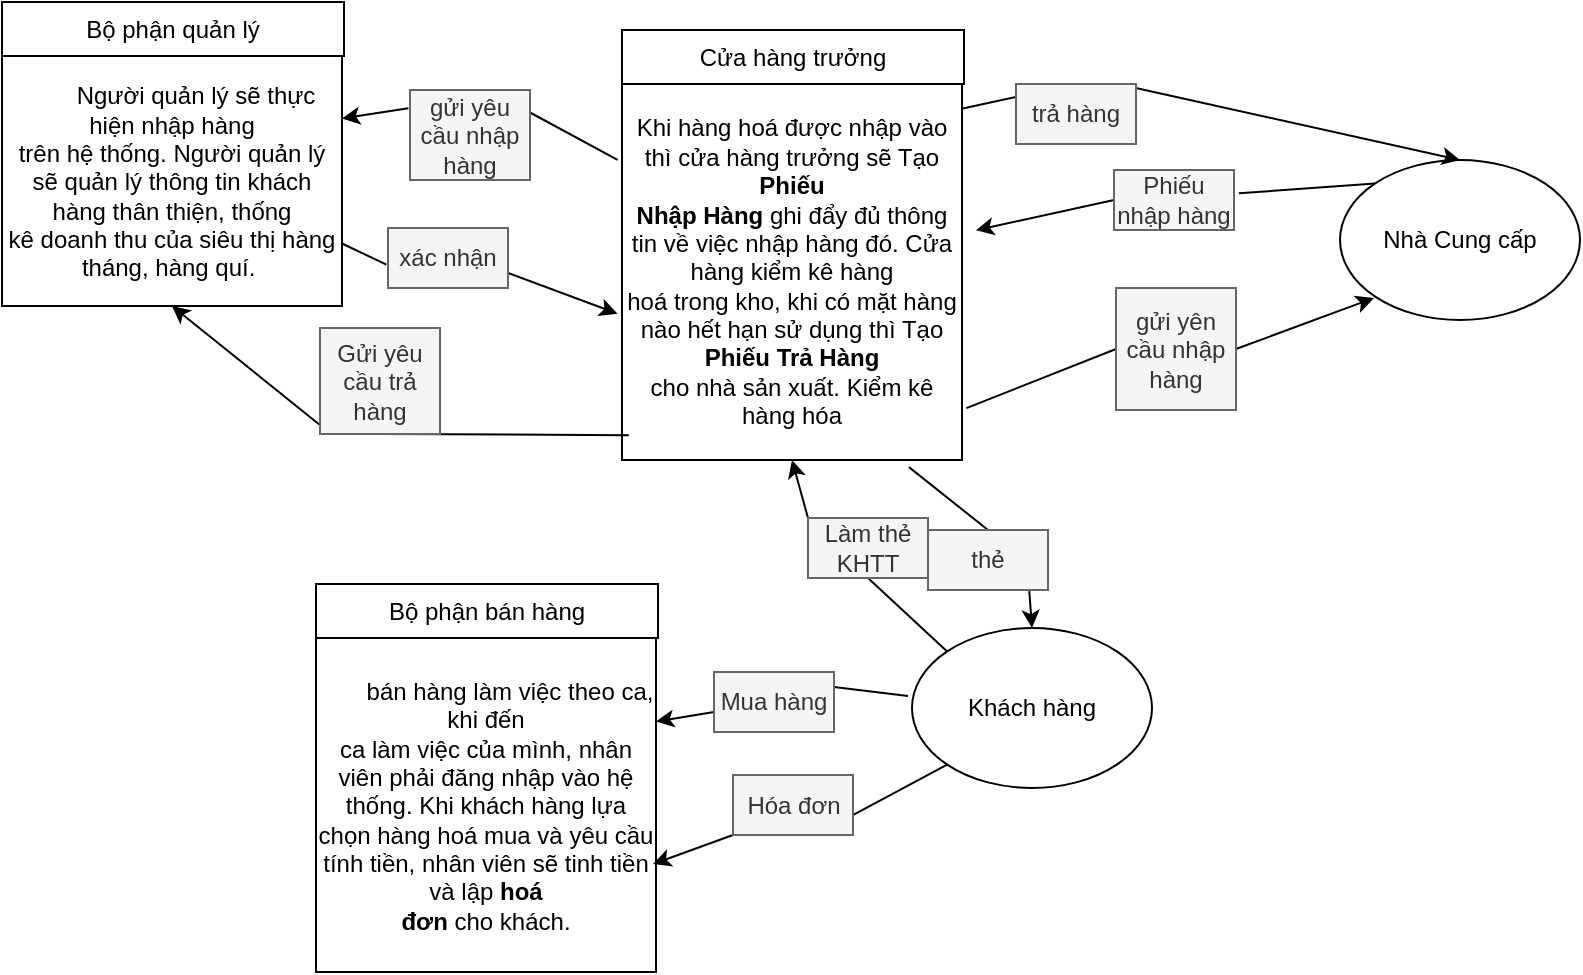 <mxfile version="20.8.20" type="github">
  <diagram name="Trang-1" id="TbQiRaWN4aavOspN_cWX">
    <mxGraphModel dx="1050" dy="573" grid="0" gridSize="10" guides="1" tooltips="1" connect="1" arrows="1" fold="1" page="1" pageScale="1" pageWidth="1600" pageHeight="1000" background="none" math="0" shadow="0">
      <root>
        <mxCell id="0" />
        <mxCell id="1" parent="0" />
        <mxCell id="YljfH6BDBxsv5LIsrSHG-1" value="Bộ phận quản lý" style="rounded=0;whiteSpace=wrap;html=1;" vertex="1" parent="1">
          <mxGeometry x="203" y="74" width="171" height="27" as="geometry" />
        </mxCell>
        <mxCell id="YljfH6BDBxsv5LIsrSHG-3" value="&lt;p style=&quot;text-indent:18.0pt&quot; class=&quot;MsoNormal&quot;&gt;Người quản lý sẽ thực hiện nhập hàng&lt;br/&gt;trên hệ thống. Người quản lý sẽ quản lý thông tin khách hàng thân thiện, thống&lt;br/&gt;kê doanh thu của siêu thị hàng tháng, hàng quí.&amp;nbsp;&lt;/p&gt;" style="rounded=0;whiteSpace=wrap;html=1;" vertex="1" parent="1">
          <mxGeometry x="203" y="101" width="170" height="125" as="geometry" />
        </mxCell>
        <mxCell id="YljfH6BDBxsv5LIsrSHG-4" value="Cửa hàng trưởng" style="rounded=0;whiteSpace=wrap;html=1;" vertex="1" parent="1">
          <mxGeometry x="513" y="88" width="171" height="27" as="geometry" />
        </mxCell>
        <mxCell id="YljfH6BDBxsv5LIsrSHG-5" value="&lt;p class=&quot;MsoNormal&quot;&gt;Khi hàng hoá được nhập vào thì cửa hàng trưởng sẽ Tạo &lt;b&gt;Phiếu&lt;br&gt;Nhập Hàng&lt;/b&gt; ghi đẩy đủ thông tin về việc nhập hàng đó. Cửa hàng kiểm kê hàng&lt;br&gt;hoá trong kho, khi có mặt hàng nào hết hạn sử dụng thì Tạo &lt;b&gt;Phiếu Trả Hàng&lt;/b&gt;&lt;br&gt;cho nhà sản xuất.&amp;nbsp;&lt;span style=&quot;background-color: initial;&quot;&gt;Kiểm kê hàng hóa&lt;/span&gt;&lt;/p&gt;" style="rounded=0;whiteSpace=wrap;html=1;" vertex="1" parent="1">
          <mxGeometry x="513" y="115" width="170" height="188" as="geometry" />
        </mxCell>
        <mxCell id="YljfH6BDBxsv5LIsrSHG-6" value="Bộ phận bán hàng" style="rounded=0;whiteSpace=wrap;html=1;" vertex="1" parent="1">
          <mxGeometry x="360" y="365" width="171" height="27" as="geometry" />
        </mxCell>
        <mxCell id="YljfH6BDBxsv5LIsrSHG-7" value="&lt;p style=&quot;text-indent:18.0pt&quot; class=&quot;MsoNormal&quot;&gt;bán hàng làm việc theo ca, khi đến&lt;br/&gt;ca làm việc của mình, nhân viên phải đăng nhập vào hệ thống. Khi khách hàng lựa&lt;br/&gt;chọn hàng hoá mua và yêu cầu tính tiền, nhân viên sẽ tinh tiền và lập &lt;b&gt;hoá&lt;br/&gt;đơn&lt;/b&gt; cho khách.&lt;/p&gt;" style="rounded=0;whiteSpace=wrap;html=1;" vertex="1" parent="1">
          <mxGeometry x="360" y="392" width="170" height="167" as="geometry" />
        </mxCell>
        <mxCell id="YljfH6BDBxsv5LIsrSHG-9" value="Khách hàng" style="ellipse;whiteSpace=wrap;html=1;" vertex="1" parent="1">
          <mxGeometry x="658" y="387" width="120" height="80" as="geometry" />
        </mxCell>
        <mxCell id="YljfH6BDBxsv5LIsrSHG-10" value="Nhà Cung cấp" style="ellipse;whiteSpace=wrap;html=1;" vertex="1" parent="1">
          <mxGeometry x="872" y="153" width="120" height="80" as="geometry" />
        </mxCell>
        <mxCell id="YljfH6BDBxsv5LIsrSHG-11" value="" style="endArrow=classic;html=1;rounded=0;entryX=1;entryY=0.25;entryDx=0;entryDy=0;exitX=-0.013;exitY=0.202;exitDx=0;exitDy=0;exitPerimeter=0;startArrow=none;" edge="1" parent="1" source="YljfH6BDBxsv5LIsrSHG-12" target="YljfH6BDBxsv5LIsrSHG-3">
          <mxGeometry width="50" height="50" relative="1" as="geometry">
            <mxPoint x="511" y="147" as="sourcePoint" />
            <mxPoint x="561" y="285" as="targetPoint" />
          </mxGeometry>
        </mxCell>
        <mxCell id="YljfH6BDBxsv5LIsrSHG-13" value="" style="endArrow=none;html=1;rounded=0;entryX=1;entryY=0.25;entryDx=0;entryDy=0;exitX=-0.013;exitY=0.202;exitDx=0;exitDy=0;exitPerimeter=0;" edge="1" parent="1" source="YljfH6BDBxsv5LIsrSHG-5" target="YljfH6BDBxsv5LIsrSHG-12">
          <mxGeometry width="50" height="50" relative="1" as="geometry">
            <mxPoint x="511" y="153" as="sourcePoint" />
            <mxPoint x="373" y="132" as="targetPoint" />
          </mxGeometry>
        </mxCell>
        <mxCell id="YljfH6BDBxsv5LIsrSHG-12" value="gửi yêu cầu nhập hàng" style="text;html=1;strokeColor=#666666;fillColor=#f5f5f5;align=center;verticalAlign=middle;whiteSpace=wrap;rounded=0;fontColor=#333333;" vertex="1" parent="1">
          <mxGeometry x="407" y="118" width="60" height="45" as="geometry" />
        </mxCell>
        <mxCell id="YljfH6BDBxsv5LIsrSHG-14" value="" style="endArrow=classic;html=1;rounded=0;exitX=1;exitY=0.75;exitDx=0;exitDy=0;entryX=-0.013;entryY=0.611;entryDx=0;entryDy=0;entryPerimeter=0;startArrow=none;" edge="1" parent="1" source="YljfH6BDBxsv5LIsrSHG-16" target="YljfH6BDBxsv5LIsrSHG-5">
          <mxGeometry width="50" height="50" relative="1" as="geometry">
            <mxPoint x="511" y="327" as="sourcePoint" />
            <mxPoint x="561" y="277" as="targetPoint" />
          </mxGeometry>
        </mxCell>
        <mxCell id="YljfH6BDBxsv5LIsrSHG-15" value="" style="endArrow=none;html=1;rounded=0;exitX=1;exitY=0.75;exitDx=0;exitDy=0;entryX=-0.013;entryY=0.611;entryDx=0;entryDy=0;entryPerimeter=0;" edge="1" parent="1" source="YljfH6BDBxsv5LIsrSHG-3" target="YljfH6BDBxsv5LIsrSHG-16">
          <mxGeometry width="50" height="50" relative="1" as="geometry">
            <mxPoint x="373" y="195" as="sourcePoint" />
            <mxPoint x="511" y="230" as="targetPoint" />
          </mxGeometry>
        </mxCell>
        <mxCell id="YljfH6BDBxsv5LIsrSHG-16" value="xác nhận" style="text;html=1;strokeColor=#666666;fillColor=#f5f5f5;align=center;verticalAlign=middle;whiteSpace=wrap;rounded=0;fontColor=#333333;" vertex="1" parent="1">
          <mxGeometry x="396" y="187" width="60" height="30" as="geometry" />
        </mxCell>
        <mxCell id="YljfH6BDBxsv5LIsrSHG-17" value="" style="endArrow=classic;html=1;rounded=0;exitX=1;exitY=0.5;exitDx=0;exitDy=0;startArrow=none;" edge="1" parent="1" source="YljfH6BDBxsv5LIsrSHG-19">
          <mxGeometry width="50" height="50" relative="1" as="geometry">
            <mxPoint x="644" y="126" as="sourcePoint" />
            <mxPoint x="889" y="222" as="targetPoint" />
          </mxGeometry>
        </mxCell>
        <mxCell id="YljfH6BDBxsv5LIsrSHG-18" value="" style="endArrow=none;html=1;rounded=0;exitX=1.013;exitY=0.862;exitDx=0;exitDy=0;entryX=0;entryY=0.5;entryDx=0;entryDy=0;exitPerimeter=0;" edge="1" parent="1" source="YljfH6BDBxsv5LIsrSHG-5" target="YljfH6BDBxsv5LIsrSHG-19">
          <mxGeometry width="50" height="50" relative="1" as="geometry">
            <mxPoint x="641" y="303" as="sourcePoint" />
            <mxPoint x="755" y="408" as="targetPoint" />
          </mxGeometry>
        </mxCell>
        <mxCell id="YljfH6BDBxsv5LIsrSHG-19" value="gửi yên cầu nhập hàng" style="text;html=1;strokeColor=#666666;fillColor=#f5f5f5;align=center;verticalAlign=middle;whiteSpace=wrap;rounded=0;fontColor=#333333;" vertex="1" parent="1">
          <mxGeometry x="760" y="217" width="60" height="61" as="geometry" />
        </mxCell>
        <mxCell id="YljfH6BDBxsv5LIsrSHG-20" value="" style="endArrow=classic;html=1;rounded=0;exitX=0;exitY=0.5;exitDx=0;exitDy=0;entryX=1.041;entryY=0.389;entryDx=0;entryDy=0;entryPerimeter=0;startArrow=none;" edge="1" parent="1" source="YljfH6BDBxsv5LIsrSHG-23" target="YljfH6BDBxsv5LIsrSHG-5">
          <mxGeometry width="50" height="50" relative="1" as="geometry">
            <mxPoint x="511" y="313" as="sourcePoint" />
            <mxPoint x="561" y="263" as="targetPoint" />
          </mxGeometry>
        </mxCell>
        <mxCell id="YljfH6BDBxsv5LIsrSHG-22" value="" style="endArrow=none;html=1;rounded=0;exitX=0;exitY=0;exitDx=0;exitDy=0;entryX=1.041;entryY=0.389;entryDx=0;entryDy=0;entryPerimeter=0;" edge="1" parent="1" source="YljfH6BDBxsv5LIsrSHG-10" target="YljfH6BDBxsv5LIsrSHG-23">
          <mxGeometry width="50" height="50" relative="1" as="geometry">
            <mxPoint x="890" y="165" as="sourcePoint" />
            <mxPoint x="690" y="188" as="targetPoint" />
          </mxGeometry>
        </mxCell>
        <mxCell id="YljfH6BDBxsv5LIsrSHG-23" value="Phiếu nhập hàng" style="text;html=1;strokeColor=#666666;fillColor=#f5f5f5;align=center;verticalAlign=middle;whiteSpace=wrap;rounded=0;fontColor=#333333;" vertex="1" parent="1">
          <mxGeometry x="759" y="158" width="60" height="30" as="geometry" />
        </mxCell>
        <mxCell id="YljfH6BDBxsv5LIsrSHG-25" value="" style="endArrow=classic;html=1;rounded=0;exitX=0;exitY=0;exitDx=0;exitDy=0;entryX=0.5;entryY=1;entryDx=0;entryDy=0;startArrow=none;" edge="1" parent="1" source="YljfH6BDBxsv5LIsrSHG-27" target="YljfH6BDBxsv5LIsrSHG-5">
          <mxGeometry width="50" height="50" relative="1" as="geometry">
            <mxPoint x="511" y="299" as="sourcePoint" />
            <mxPoint x="561" y="249" as="targetPoint" />
          </mxGeometry>
        </mxCell>
        <mxCell id="YljfH6BDBxsv5LIsrSHG-26" value="" style="endArrow=none;html=1;rounded=0;exitX=0;exitY=0;exitDx=0;exitDy=0;entryX=0.5;entryY=1;entryDx=0;entryDy=0;" edge="1" parent="1" source="YljfH6BDBxsv5LIsrSHG-9" target="YljfH6BDBxsv5LIsrSHG-27">
          <mxGeometry width="50" height="50" relative="1" as="geometry">
            <mxPoint x="676" y="399" as="sourcePoint" />
            <mxPoint x="598" y="303" as="targetPoint" />
          </mxGeometry>
        </mxCell>
        <mxCell id="YljfH6BDBxsv5LIsrSHG-27" value="Làm thẻ&lt;br&gt;KHTT" style="text;html=1;strokeColor=#666666;fillColor=#f5f5f5;align=center;verticalAlign=middle;whiteSpace=wrap;rounded=0;fontColor=#333333;" vertex="1" parent="1">
          <mxGeometry x="606" y="332" width="60" height="30" as="geometry" />
        </mxCell>
        <mxCell id="YljfH6BDBxsv5LIsrSHG-30" value="" style="endArrow=classic;html=1;rounded=0;exitX=0.844;exitY=1.019;exitDx=0;exitDy=0;exitPerimeter=0;entryX=0.5;entryY=0;entryDx=0;entryDy=0;startArrow=none;" edge="1" parent="1" source="YljfH6BDBxsv5LIsrSHG-29" target="YljfH6BDBxsv5LIsrSHG-9">
          <mxGeometry width="50" height="50" relative="1" as="geometry">
            <mxPoint x="511" y="291" as="sourcePoint" />
            <mxPoint x="561" y="241" as="targetPoint" />
          </mxGeometry>
        </mxCell>
        <mxCell id="YljfH6BDBxsv5LIsrSHG-31" value="" style="endArrow=none;html=1;rounded=0;exitX=0.844;exitY=1.019;exitDx=0;exitDy=0;exitPerimeter=0;entryX=0.5;entryY=0;entryDx=0;entryDy=0;" edge="1" parent="1" source="YljfH6BDBxsv5LIsrSHG-5" target="YljfH6BDBxsv5LIsrSHG-29">
          <mxGeometry width="50" height="50" relative="1" as="geometry">
            <mxPoint x="656" y="307" as="sourcePoint" />
            <mxPoint x="718" y="387" as="targetPoint" />
          </mxGeometry>
        </mxCell>
        <mxCell id="YljfH6BDBxsv5LIsrSHG-29" value="thẻ" style="text;html=1;strokeColor=#666666;fillColor=#f5f5f5;align=center;verticalAlign=middle;whiteSpace=wrap;rounded=0;fontColor=#333333;" vertex="1" parent="1">
          <mxGeometry x="666" y="338" width="60" height="30" as="geometry" />
        </mxCell>
        <mxCell id="YljfH6BDBxsv5LIsrSHG-32" value="" style="endArrow=classic;html=1;rounded=0;entryX=1;entryY=0.25;entryDx=0;entryDy=0;startArrow=none;" edge="1" parent="1" source="YljfH6BDBxsv5LIsrSHG-33" target="YljfH6BDBxsv5LIsrSHG-7">
          <mxGeometry width="50" height="50" relative="1" as="geometry">
            <mxPoint x="656" y="421" as="sourcePoint" />
            <mxPoint x="561" y="241" as="targetPoint" />
          </mxGeometry>
        </mxCell>
        <mxCell id="YljfH6BDBxsv5LIsrSHG-34" value="" style="endArrow=none;html=1;rounded=0;entryX=1;entryY=0.25;entryDx=0;entryDy=0;" edge="1" parent="1" target="YljfH6BDBxsv5LIsrSHG-33">
          <mxGeometry width="50" height="50" relative="1" as="geometry">
            <mxPoint x="656" y="421" as="sourcePoint" />
            <mxPoint x="530" y="434" as="targetPoint" />
          </mxGeometry>
        </mxCell>
        <mxCell id="YljfH6BDBxsv5LIsrSHG-33" value="Mua hàng" style="text;html=1;strokeColor=#666666;fillColor=#f5f5f5;align=center;verticalAlign=middle;whiteSpace=wrap;rounded=0;fontColor=#333333;" vertex="1" parent="1">
          <mxGeometry x="559" y="409" width="60" height="30" as="geometry" />
        </mxCell>
        <mxCell id="YljfH6BDBxsv5LIsrSHG-35" value="" style="endArrow=classic;html=1;rounded=0;exitX=0;exitY=1;exitDx=0;exitDy=0;entryX=0.991;entryY=0.677;entryDx=0;entryDy=0;entryPerimeter=0;startArrow=none;" edge="1" parent="1" source="YljfH6BDBxsv5LIsrSHG-36" target="YljfH6BDBxsv5LIsrSHG-7">
          <mxGeometry width="50" height="50" relative="1" as="geometry">
            <mxPoint x="511" y="291" as="sourcePoint" />
            <mxPoint x="561" y="241" as="targetPoint" />
          </mxGeometry>
        </mxCell>
        <mxCell id="YljfH6BDBxsv5LIsrSHG-37" value="" style="endArrow=none;html=1;rounded=0;exitX=0;exitY=1;exitDx=0;exitDy=0;entryX=0.991;entryY=0.677;entryDx=0;entryDy=0;entryPerimeter=0;" edge="1" parent="1" source="YljfH6BDBxsv5LIsrSHG-9" target="YljfH6BDBxsv5LIsrSHG-36">
          <mxGeometry width="50" height="50" relative="1" as="geometry">
            <mxPoint x="676" y="455" as="sourcePoint" />
            <mxPoint x="528" y="505" as="targetPoint" />
          </mxGeometry>
        </mxCell>
        <mxCell id="YljfH6BDBxsv5LIsrSHG-36" value="Hóa đơn" style="text;html=1;strokeColor=#666666;fillColor=#f5f5f5;align=center;verticalAlign=middle;whiteSpace=wrap;rounded=0;fontColor=#333333;" vertex="1" parent="1">
          <mxGeometry x="568.5" y="460.5" width="60" height="30" as="geometry" />
        </mxCell>
        <mxCell id="YljfH6BDBxsv5LIsrSHG-38" value="" style="endArrow=classic;html=1;rounded=0;exitX=0.02;exitY=0.934;exitDx=0;exitDy=0;exitPerimeter=0;entryX=0.5;entryY=1;entryDx=0;entryDy=0;startArrow=none;" edge="1" parent="1" source="YljfH6BDBxsv5LIsrSHG-39" target="YljfH6BDBxsv5LIsrSHG-3">
          <mxGeometry width="50" height="50" relative="1" as="geometry">
            <mxPoint x="511" y="191" as="sourcePoint" />
            <mxPoint x="561" y="141" as="targetPoint" />
          </mxGeometry>
        </mxCell>
        <mxCell id="YljfH6BDBxsv5LIsrSHG-40" value="" style="endArrow=none;html=1;rounded=0;exitX=0.02;exitY=0.934;exitDx=0;exitDy=0;exitPerimeter=0;entryX=0.5;entryY=1;entryDx=0;entryDy=0;" edge="1" parent="1" source="YljfH6BDBxsv5LIsrSHG-5" target="YljfH6BDBxsv5LIsrSHG-39">
          <mxGeometry width="50" height="50" relative="1" as="geometry">
            <mxPoint x="516" y="291" as="sourcePoint" />
            <mxPoint x="288" y="226" as="targetPoint" />
          </mxGeometry>
        </mxCell>
        <mxCell id="YljfH6BDBxsv5LIsrSHG-39" value="Gửi yêu cầu trả hàng" style="text;html=1;strokeColor=#666666;fillColor=#f5f5f5;align=center;verticalAlign=middle;whiteSpace=wrap;rounded=0;fontColor=#333333;" vertex="1" parent="1">
          <mxGeometry x="362" y="237" width="60" height="53" as="geometry" />
        </mxCell>
        <mxCell id="YljfH6BDBxsv5LIsrSHG-42" value="" style="endArrow=classic;html=1;rounded=0;exitX=0.999;exitY=0.066;exitDx=0;exitDy=0;exitPerimeter=0;entryX=0.5;entryY=0;entryDx=0;entryDy=0;startArrow=none;" edge="1" parent="1" source="YljfH6BDBxsv5LIsrSHG-43" target="YljfH6BDBxsv5LIsrSHG-10">
          <mxGeometry width="50" height="50" relative="1" as="geometry">
            <mxPoint x="511" y="177" as="sourcePoint" />
            <mxPoint x="561" y="127" as="targetPoint" />
          </mxGeometry>
        </mxCell>
        <mxCell id="YljfH6BDBxsv5LIsrSHG-44" value="" style="endArrow=none;html=1;rounded=0;exitX=0.999;exitY=0.066;exitDx=0;exitDy=0;exitPerimeter=0;entryX=0.5;entryY=0;entryDx=0;entryDy=0;" edge="1" parent="1" source="YljfH6BDBxsv5LIsrSHG-5" target="YljfH6BDBxsv5LIsrSHG-43">
          <mxGeometry width="50" height="50" relative="1" as="geometry">
            <mxPoint x="683" y="127" as="sourcePoint" />
            <mxPoint x="932" y="153" as="targetPoint" />
          </mxGeometry>
        </mxCell>
        <mxCell id="YljfH6BDBxsv5LIsrSHG-43" value="trả hàng" style="text;html=1;strokeColor=#666666;fillColor=#f5f5f5;align=center;verticalAlign=middle;whiteSpace=wrap;rounded=0;fontColor=#333333;" vertex="1" parent="1">
          <mxGeometry x="710" y="115" width="60" height="30" as="geometry" />
        </mxCell>
      </root>
    </mxGraphModel>
  </diagram>
</mxfile>
